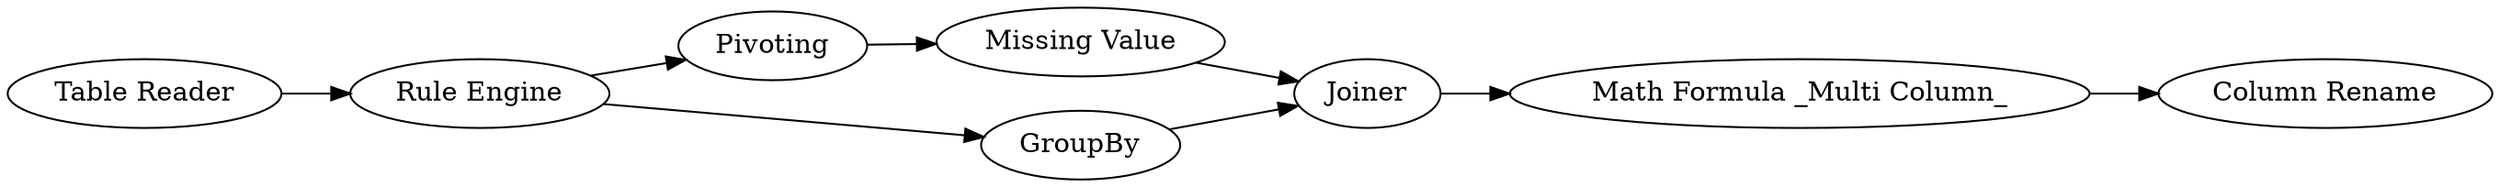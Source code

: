 digraph {
	7 -> 8
	10 -> 9
	8 -> 10
	9 -> 11
	2 -> 7
	1 -> 2
	2 -> 4
	4 -> 10
	1 [label="Table Reader"]
	7 [label=Pivoting]
	9 [label="Math Formula _Multi Column_"]
	11 [label="Column Rename"]
	4 [label=GroupBy]
	8 [label="Missing Value"]
	2 [label="Rule Engine"]
	10 [label=Joiner]
	rankdir=LR
}
